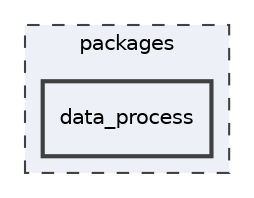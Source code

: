 digraph "packages/data_process"
{
 // INTERACTIVE_SVG=YES
 // LATEX_PDF_SIZE
  bgcolor="transparent";
  edge [fontname="Helvetica",fontsize="10",labelfontname="Helvetica",labelfontsize="10"];
  node [fontname="Helvetica",fontsize="10",shape=record];
  compound=true
  subgraph clusterdir_93501a11e921083efbd154e0cdff5f10 {
    graph [ bgcolor="#edf0f7", pencolor="grey25", style="filled,dashed,", label="packages", fontname="Helvetica", fontsize="10", URL="dir_93501a11e921083efbd154e0cdff5f10.html"]
  dir_e24ca66bce208f9a2a46f1bc00e7519f [shape=box, label="data_process", style="filled,bold,", fillcolor="#edf0f7", color="grey25", URL="dir_e24ca66bce208f9a2a46f1bc00e7519f.html"];
  }
}
